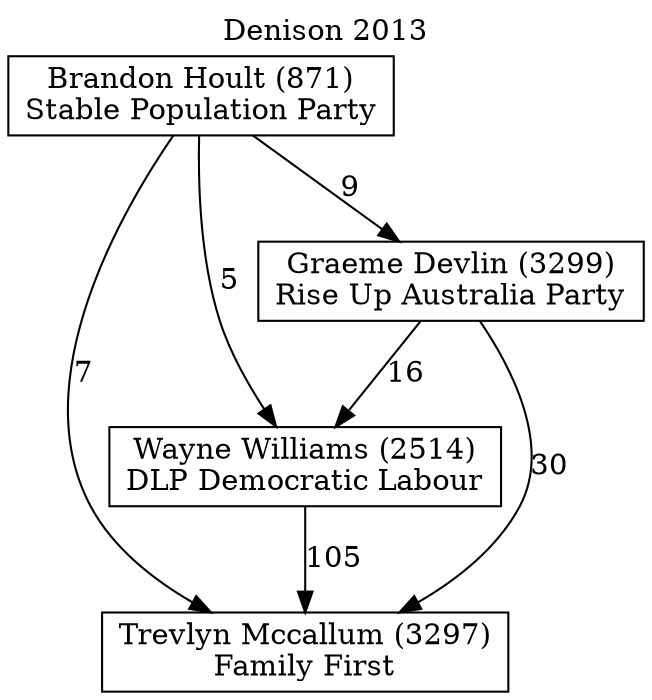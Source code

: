 // House preference flow
digraph "Trevlyn Mccallum (3297)_Denison_2013" {
	graph [label="Denison 2013" labelloc=t mclimit=10]
	node [shape=box]
	"Trevlyn Mccallum (3297)" [label="Trevlyn Mccallum (3297)
Family First"]
	"Wayne Williams (2514)" [label="Wayne Williams (2514)
DLP Democratic Labour"]
	"Graeme Devlin (3299)" [label="Graeme Devlin (3299)
Rise Up Australia Party"]
	"Brandon Hoult (871)" [label="Brandon Hoult (871)
Stable Population Party"]
	"Wayne Williams (2514)" -> "Trevlyn Mccallum (3297)" [label=105]
	"Graeme Devlin (3299)" -> "Wayne Williams (2514)" [label=16]
	"Brandon Hoult (871)" -> "Graeme Devlin (3299)" [label=9]
	"Graeme Devlin (3299)" -> "Trevlyn Mccallum (3297)" [label=30]
	"Brandon Hoult (871)" -> "Trevlyn Mccallum (3297)" [label=7]
	"Brandon Hoult (871)" -> "Wayne Williams (2514)" [label=5]
}
